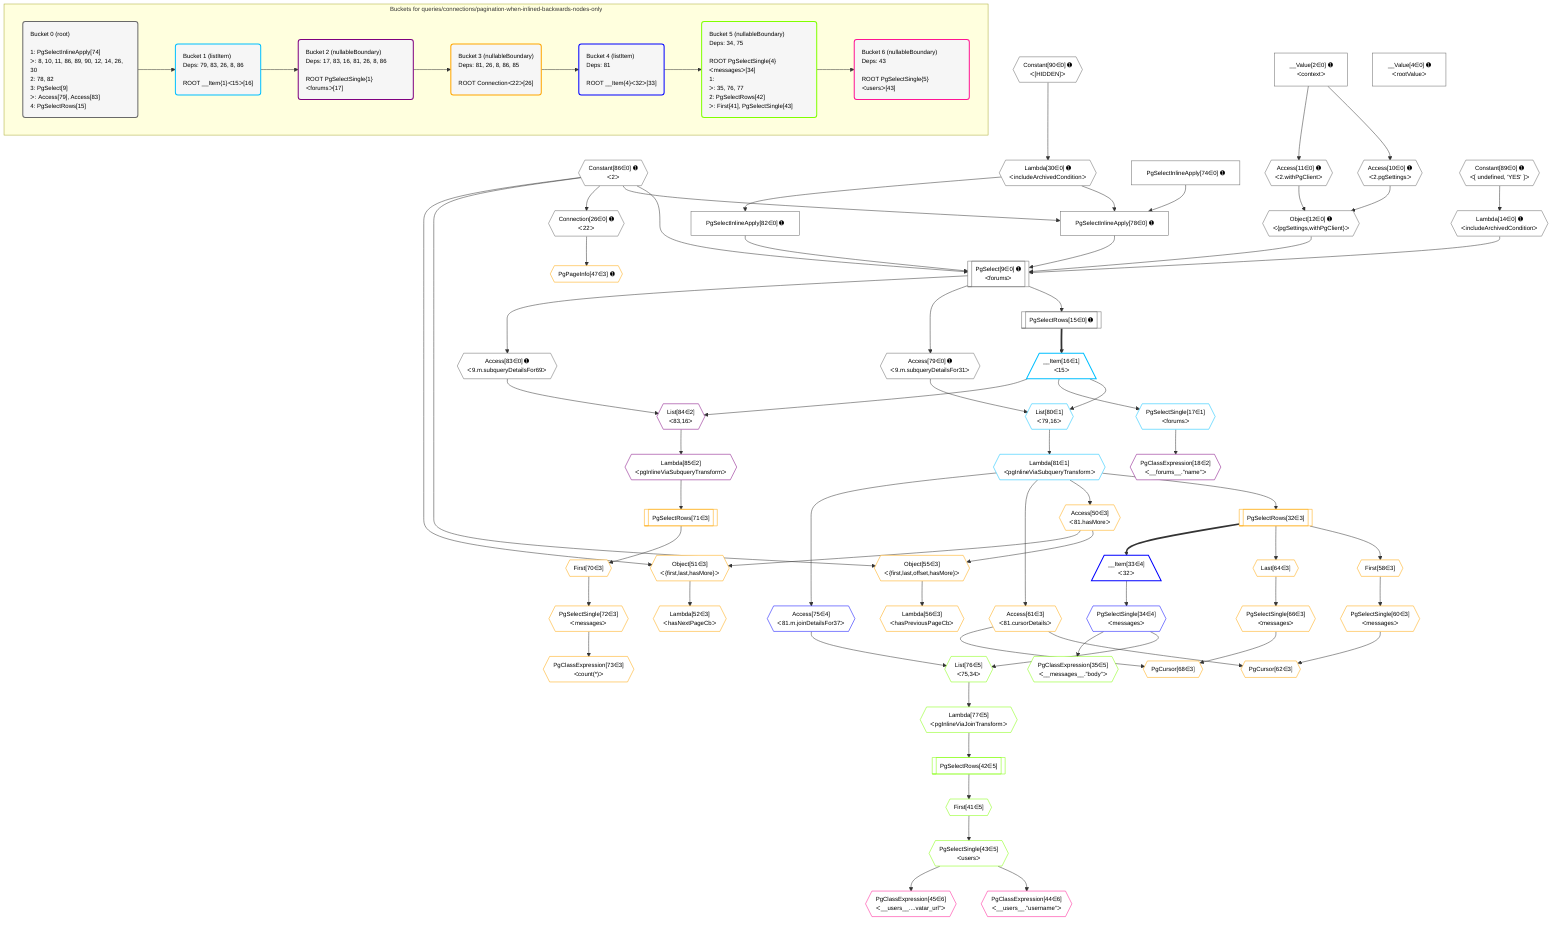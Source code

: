 %%{init: {'themeVariables': { 'fontSize': '12px'}}}%%
graph TD
    classDef path fill:#eee,stroke:#000,color:#000
    classDef plan fill:#fff,stroke-width:1px,color:#000
    classDef itemplan fill:#fff,stroke-width:2px,color:#000
    classDef unbatchedplan fill:#dff,stroke-width:1px,color:#000
    classDef sideeffectplan fill:#fcc,stroke-width:2px,color:#000
    classDef bucket fill:#f6f6f6,color:#000,stroke-width:2px,text-align:left


    %% plan dependencies
    PgSelect9[["PgSelect[9∈0] ➊<br />ᐸforumsᐳ"]]:::plan
    Object12{{"Object[12∈0] ➊<br />ᐸ{pgSettings,withPgClient}ᐳ"}}:::plan
    Constant86{{"Constant[86∈0] ➊<br />ᐸ2ᐳ"}}:::plan
    Lambda14{{"Lambda[14∈0] ➊<br />ᐸincludeArchivedConditionᐳ"}}:::plan
    PgSelectInlineApply78["PgSelectInlineApply[78∈0] ➊"]:::plan
    PgSelectInlineApply82["PgSelectInlineApply[82∈0] ➊"]:::plan
    Object12 & Constant86 & Lambda14 & PgSelectInlineApply78 & PgSelectInlineApply82 --> PgSelect9
    Lambda30{{"Lambda[30∈0] ➊<br />ᐸincludeArchivedConditionᐳ"}}:::plan
    PgSelectInlineApply74["PgSelectInlineApply[74∈0] ➊"]:::plan
    Constant86 & Lambda30 & PgSelectInlineApply74 --> PgSelectInlineApply78
    Access10{{"Access[10∈0] ➊<br />ᐸ2.pgSettingsᐳ"}}:::plan
    Access11{{"Access[11∈0] ➊<br />ᐸ2.withPgClientᐳ"}}:::plan
    Access10 & Access11 --> Object12
    __Value2["__Value[2∈0] ➊<br />ᐸcontextᐳ"]:::plan
    __Value2 --> Access10
    __Value2 --> Access11
    Constant89{{"Constant[89∈0] ➊<br />ᐸ[ undefined, 'YES' ]ᐳ"}}:::plan
    Constant89 --> Lambda14
    PgSelectRows15[["PgSelectRows[15∈0] ➊"]]:::plan
    PgSelect9 --> PgSelectRows15
    Connection26{{"Connection[26∈0] ➊<br />ᐸ22ᐳ"}}:::plan
    Constant86 --> Connection26
    Constant90{{"Constant[90∈0] ➊<br />ᐸ[HIDDEN]ᐳ"}}:::plan
    Constant90 --> Lambda30
    Access79{{"Access[79∈0] ➊<br />ᐸ9.m.subqueryDetailsFor31ᐳ"}}:::plan
    PgSelect9 --> Access79
    Lambda30 --> PgSelectInlineApply82
    Access83{{"Access[83∈0] ➊<br />ᐸ9.m.subqueryDetailsFor69ᐳ"}}:::plan
    PgSelect9 --> Access83
    __Value4["__Value[4∈0] ➊<br />ᐸrootValueᐳ"]:::plan
    List80{{"List[80∈1]<br />ᐸ79,16ᐳ"}}:::plan
    __Item16[/"__Item[16∈1]<br />ᐸ15ᐳ"\]:::itemplan
    Access79 & __Item16 --> List80
    PgSelectRows15 ==> __Item16
    PgSelectSingle17{{"PgSelectSingle[17∈1]<br />ᐸforumsᐳ"}}:::plan
    __Item16 --> PgSelectSingle17
    Lambda81{{"Lambda[81∈1]<br />ᐸpgInlineViaSubqueryTransformᐳ"}}:::plan
    List80 --> Lambda81
    List84{{"List[84∈2]<br />ᐸ83,16ᐳ"}}:::plan
    Access83 & __Item16 --> List84
    PgClassExpression18{{"PgClassExpression[18∈2]<br />ᐸ__forums__.”name”ᐳ"}}:::plan
    PgSelectSingle17 --> PgClassExpression18
    Lambda85{{"Lambda[85∈2]<br />ᐸpgInlineViaSubqueryTransformᐳ"}}:::plan
    List84 --> Lambda85
    Object55{{"Object[55∈3]<br />ᐸ{first,last,offset,hasMore}ᐳ"}}:::plan
    Access50{{"Access[50∈3]<br />ᐸ81.hasMoreᐳ"}}:::plan
    Constant86 & Access50 --> Object55
    Object51{{"Object[51∈3]<br />ᐸ{first,last,hasMore}ᐳ"}}:::plan
    Constant86 & Access50 --> Object51
    PgCursor62{{"PgCursor[62∈3]"}}:::plan
    PgSelectSingle60{{"PgSelectSingle[60∈3]<br />ᐸmessagesᐳ"}}:::plan
    Access61{{"Access[61∈3]<br />ᐸ81.cursorDetailsᐳ"}}:::plan
    PgSelectSingle60 & Access61 --> PgCursor62
    PgCursor68{{"PgCursor[68∈3]"}}:::plan
    PgSelectSingle66{{"PgSelectSingle[66∈3]<br />ᐸmessagesᐳ"}}:::plan
    PgSelectSingle66 & Access61 --> PgCursor68
    PgSelectRows32[["PgSelectRows[32∈3]"]]:::plan
    Lambda81 --> PgSelectRows32
    PgPageInfo47{{"PgPageInfo[47∈3] ➊"}}:::plan
    Connection26 --> PgPageInfo47
    Lambda81 --> Access50
    Lambda52{{"Lambda[52∈3]<br />ᐸhasNextPageCbᐳ"}}:::plan
    Object51 --> Lambda52
    Lambda56{{"Lambda[56∈3]<br />ᐸhasPreviousPageCbᐳ"}}:::plan
    Object55 --> Lambda56
    First58{{"First[58∈3]"}}:::plan
    PgSelectRows32 --> First58
    First58 --> PgSelectSingle60
    Lambda81 --> Access61
    Last64{{"Last[64∈3]"}}:::plan
    PgSelectRows32 --> Last64
    Last64 --> PgSelectSingle66
    First70{{"First[70∈3]"}}:::plan
    PgSelectRows71[["PgSelectRows[71∈3]"]]:::plan
    PgSelectRows71 --> First70
    Lambda85 --> PgSelectRows71
    PgSelectSingle72{{"PgSelectSingle[72∈3]<br />ᐸmessagesᐳ"}}:::plan
    First70 --> PgSelectSingle72
    PgClassExpression73{{"PgClassExpression[73∈3]<br />ᐸcount(*)ᐳ"}}:::plan
    PgSelectSingle72 --> PgClassExpression73
    __Item33[/"__Item[33∈4]<br />ᐸ32ᐳ"\]:::itemplan
    PgSelectRows32 ==> __Item33
    PgSelectSingle34{{"PgSelectSingle[34∈4]<br />ᐸmessagesᐳ"}}:::plan
    __Item33 --> PgSelectSingle34
    Access75{{"Access[75∈4]<br />ᐸ81.m.joinDetailsFor37ᐳ"}}:::plan
    Lambda81 --> Access75
    List76{{"List[76∈5]<br />ᐸ75,34ᐳ"}}:::plan
    Access75 & PgSelectSingle34 --> List76
    PgClassExpression35{{"PgClassExpression[35∈5]<br />ᐸ__messages__.”body”ᐳ"}}:::plan
    PgSelectSingle34 --> PgClassExpression35
    First41{{"First[41∈5]"}}:::plan
    PgSelectRows42[["PgSelectRows[42∈5]"]]:::plan
    PgSelectRows42 --> First41
    Lambda77{{"Lambda[77∈5]<br />ᐸpgInlineViaJoinTransformᐳ"}}:::plan
    Lambda77 --> PgSelectRows42
    PgSelectSingle43{{"PgSelectSingle[43∈5]<br />ᐸusersᐳ"}}:::plan
    First41 --> PgSelectSingle43
    List76 --> Lambda77
    PgClassExpression44{{"PgClassExpression[44∈6]<br />ᐸ__users__.”username”ᐳ"}}:::plan
    PgSelectSingle43 --> PgClassExpression44
    PgClassExpression45{{"PgClassExpression[45∈6]<br />ᐸ__users__....vatar_url”ᐳ"}}:::plan
    PgSelectSingle43 --> PgClassExpression45

    %% define steps

    subgraph "Buckets for queries/connections/pagination-when-inlined-backwards-nodes-only"
    Bucket0("Bucket 0 (root)<br /><br />1: PgSelectInlineApply[74]<br />ᐳ: 8, 10, 11, 86, 89, 90, 12, 14, 26, 30<br />2: 78, 82<br />3: PgSelect[9]<br />ᐳ: Access[79], Access[83]<br />4: PgSelectRows[15]"):::bucket
    classDef bucket0 stroke:#696969
    class Bucket0,__Value2,__Value4,PgSelect9,Access10,Access11,Object12,Lambda14,PgSelectRows15,Connection26,Lambda30,PgSelectInlineApply74,PgSelectInlineApply78,Access79,PgSelectInlineApply82,Access83,Constant86,Constant89,Constant90 bucket0
    Bucket1("Bucket 1 (listItem)<br />Deps: 79, 83, 26, 8, 86<br /><br />ROOT __Item{1}ᐸ15ᐳ[16]"):::bucket
    classDef bucket1 stroke:#00bfff
    class Bucket1,__Item16,PgSelectSingle17,List80,Lambda81 bucket1
    Bucket2("Bucket 2 (nullableBoundary)<br />Deps: 17, 83, 16, 81, 26, 8, 86<br /><br />ROOT PgSelectSingle{1}ᐸforumsᐳ[17]"):::bucket
    classDef bucket2 stroke:#7f007f
    class Bucket2,PgClassExpression18,List84,Lambda85 bucket2
    Bucket3("Bucket 3 (nullableBoundary)<br />Deps: 81, 26, 8, 86, 85<br /><br />ROOT Connectionᐸ22ᐳ[26]"):::bucket
    classDef bucket3 stroke:#ffa500
    class Bucket3,PgSelectRows32,PgPageInfo47,Access50,Object51,Lambda52,Object55,Lambda56,First58,PgSelectSingle60,Access61,PgCursor62,Last64,PgSelectSingle66,PgCursor68,First70,PgSelectRows71,PgSelectSingle72,PgClassExpression73 bucket3
    Bucket4("Bucket 4 (listItem)<br />Deps: 81<br /><br />ROOT __Item{4}ᐸ32ᐳ[33]"):::bucket
    classDef bucket4 stroke:#0000ff
    class Bucket4,__Item33,PgSelectSingle34,Access75 bucket4
    Bucket5("Bucket 5 (nullableBoundary)<br />Deps: 34, 75<br /><br />ROOT PgSelectSingle{4}ᐸmessagesᐳ[34]<br />1: <br />ᐳ: 35, 76, 77<br />2: PgSelectRows[42]<br />ᐳ: First[41], PgSelectSingle[43]"):::bucket
    classDef bucket5 stroke:#7fff00
    class Bucket5,PgClassExpression35,First41,PgSelectRows42,PgSelectSingle43,List76,Lambda77 bucket5
    Bucket6("Bucket 6 (nullableBoundary)<br />Deps: 43<br /><br />ROOT PgSelectSingle{5}ᐸusersᐳ[43]"):::bucket
    classDef bucket6 stroke:#ff1493
    class Bucket6,PgClassExpression44,PgClassExpression45 bucket6
    Bucket0 --> Bucket1
    Bucket1 --> Bucket2
    Bucket2 --> Bucket3
    Bucket3 --> Bucket4
    Bucket4 --> Bucket5
    Bucket5 --> Bucket6
    end